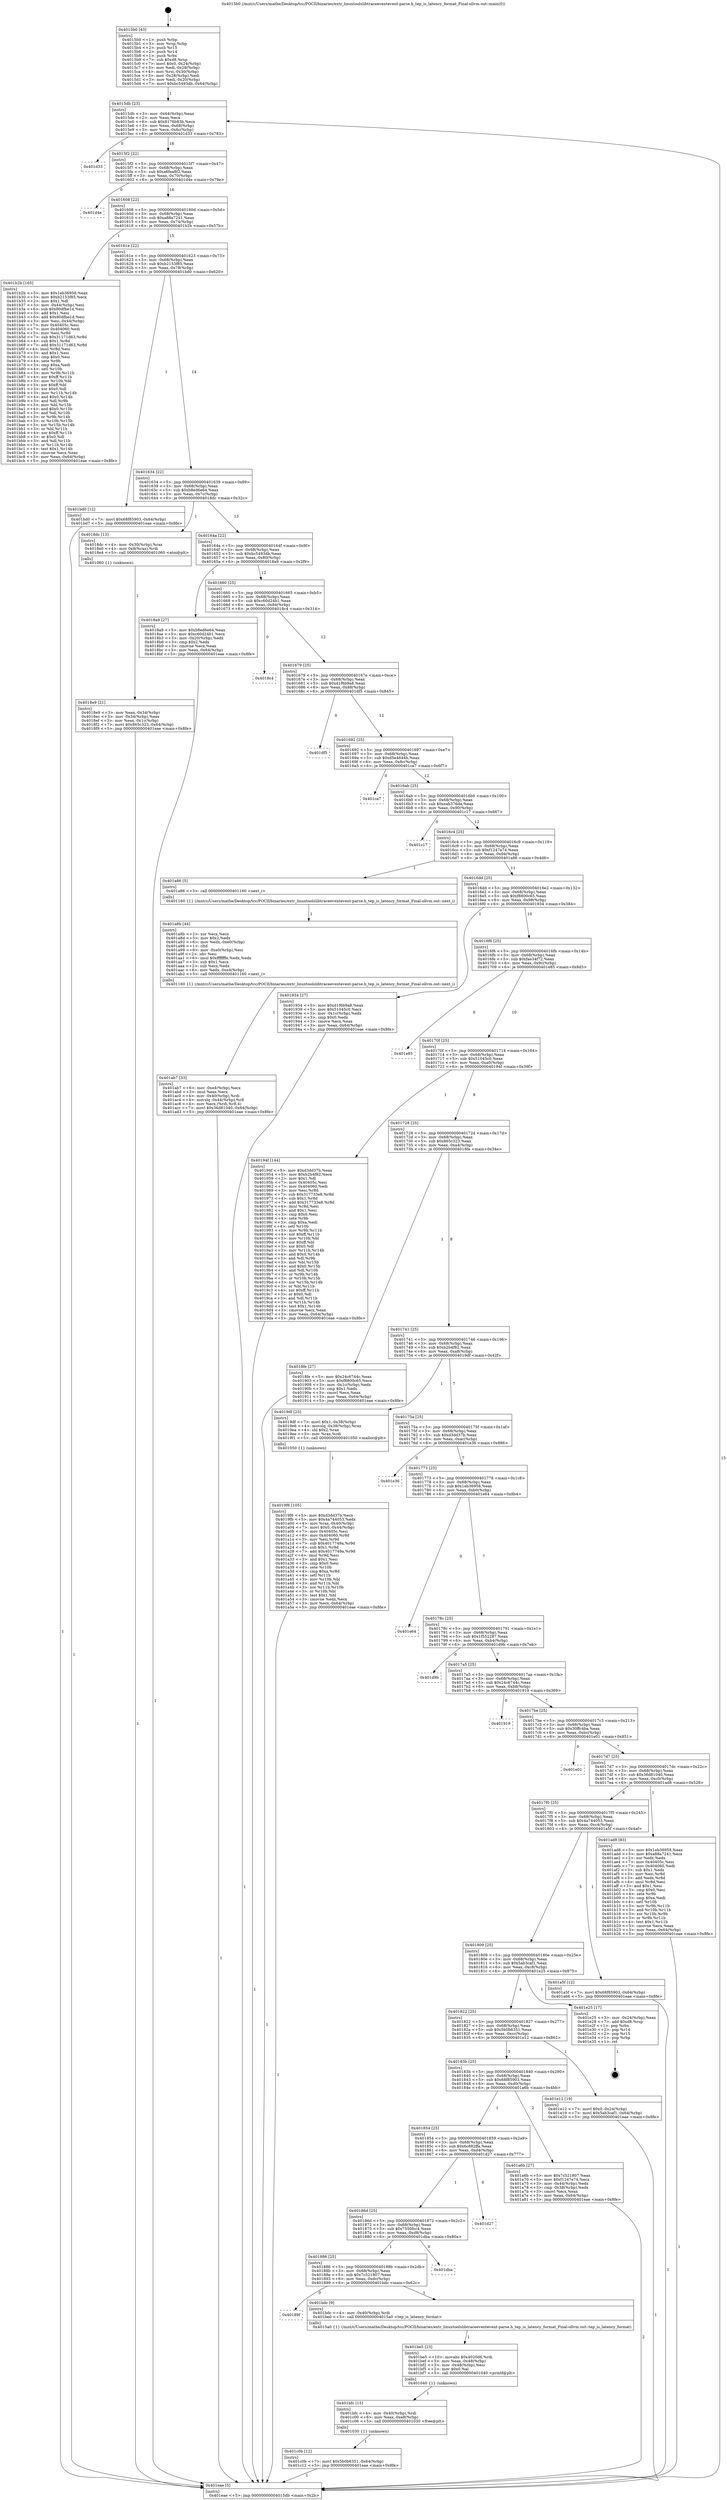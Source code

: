 digraph "0x4015b0" {
  label = "0x4015b0 (/mnt/c/Users/mathe/Desktop/tcc/POCII/binaries/extr_linuxtoolslibtraceeventevent-parse.h_tep_is_latency_format_Final-ollvm.out::main(0))"
  labelloc = "t"
  node[shape=record]

  Entry [label="",width=0.3,height=0.3,shape=circle,fillcolor=black,style=filled]
  "0x4015db" [label="{
     0x4015db [23]\l
     | [instrs]\l
     &nbsp;&nbsp;0x4015db \<+3\>: mov -0x64(%rbp),%eax\l
     &nbsp;&nbsp;0x4015de \<+2\>: mov %eax,%ecx\l
     &nbsp;&nbsp;0x4015e0 \<+6\>: sub $0x8176b83b,%ecx\l
     &nbsp;&nbsp;0x4015e6 \<+3\>: mov %eax,-0x68(%rbp)\l
     &nbsp;&nbsp;0x4015e9 \<+3\>: mov %ecx,-0x6c(%rbp)\l
     &nbsp;&nbsp;0x4015ec \<+6\>: je 0000000000401d33 \<main+0x783\>\l
  }"]
  "0x401d33" [label="{
     0x401d33\l
  }", style=dashed]
  "0x4015f2" [label="{
     0x4015f2 [22]\l
     | [instrs]\l
     &nbsp;&nbsp;0x4015f2 \<+5\>: jmp 00000000004015f7 \<main+0x47\>\l
     &nbsp;&nbsp;0x4015f7 \<+3\>: mov -0x68(%rbp),%eax\l
     &nbsp;&nbsp;0x4015fa \<+5\>: sub $0xa6fea8f2,%eax\l
     &nbsp;&nbsp;0x4015ff \<+3\>: mov %eax,-0x70(%rbp)\l
     &nbsp;&nbsp;0x401602 \<+6\>: je 0000000000401d4e \<main+0x79e\>\l
  }"]
  Exit [label="",width=0.3,height=0.3,shape=circle,fillcolor=black,style=filled,peripheries=2]
  "0x401d4e" [label="{
     0x401d4e\l
  }", style=dashed]
  "0x401608" [label="{
     0x401608 [22]\l
     | [instrs]\l
     &nbsp;&nbsp;0x401608 \<+5\>: jmp 000000000040160d \<main+0x5d\>\l
     &nbsp;&nbsp;0x40160d \<+3\>: mov -0x68(%rbp),%eax\l
     &nbsp;&nbsp;0x401610 \<+5\>: sub $0xa88a7241,%eax\l
     &nbsp;&nbsp;0x401615 \<+3\>: mov %eax,-0x74(%rbp)\l
     &nbsp;&nbsp;0x401618 \<+6\>: je 0000000000401b2b \<main+0x57b\>\l
  }"]
  "0x401c0b" [label="{
     0x401c0b [12]\l
     | [instrs]\l
     &nbsp;&nbsp;0x401c0b \<+7\>: movl $0x5b0b6351,-0x64(%rbp)\l
     &nbsp;&nbsp;0x401c12 \<+5\>: jmp 0000000000401eae \<main+0x8fe\>\l
  }"]
  "0x401b2b" [label="{
     0x401b2b [165]\l
     | [instrs]\l
     &nbsp;&nbsp;0x401b2b \<+5\>: mov $0x1eb36958,%eax\l
     &nbsp;&nbsp;0x401b30 \<+5\>: mov $0xb2153f85,%ecx\l
     &nbsp;&nbsp;0x401b35 \<+2\>: mov $0x1,%dl\l
     &nbsp;&nbsp;0x401b37 \<+3\>: mov -0x44(%rbp),%esi\l
     &nbsp;&nbsp;0x401b3a \<+6\>: sub $0x80dfbe1d,%esi\l
     &nbsp;&nbsp;0x401b40 \<+3\>: add $0x1,%esi\l
     &nbsp;&nbsp;0x401b43 \<+6\>: add $0x80dfbe1d,%esi\l
     &nbsp;&nbsp;0x401b49 \<+3\>: mov %esi,-0x44(%rbp)\l
     &nbsp;&nbsp;0x401b4c \<+7\>: mov 0x40405c,%esi\l
     &nbsp;&nbsp;0x401b53 \<+7\>: mov 0x404060,%edi\l
     &nbsp;&nbsp;0x401b5a \<+3\>: mov %esi,%r8d\l
     &nbsp;&nbsp;0x401b5d \<+7\>: sub $0x31171d63,%r8d\l
     &nbsp;&nbsp;0x401b64 \<+4\>: sub $0x1,%r8d\l
     &nbsp;&nbsp;0x401b68 \<+7\>: add $0x31171d63,%r8d\l
     &nbsp;&nbsp;0x401b6f \<+4\>: imul %r8d,%esi\l
     &nbsp;&nbsp;0x401b73 \<+3\>: and $0x1,%esi\l
     &nbsp;&nbsp;0x401b76 \<+3\>: cmp $0x0,%esi\l
     &nbsp;&nbsp;0x401b79 \<+4\>: sete %r9b\l
     &nbsp;&nbsp;0x401b7d \<+3\>: cmp $0xa,%edi\l
     &nbsp;&nbsp;0x401b80 \<+4\>: setl %r10b\l
     &nbsp;&nbsp;0x401b84 \<+3\>: mov %r9b,%r11b\l
     &nbsp;&nbsp;0x401b87 \<+4\>: xor $0xff,%r11b\l
     &nbsp;&nbsp;0x401b8b \<+3\>: mov %r10b,%bl\l
     &nbsp;&nbsp;0x401b8e \<+3\>: xor $0xff,%bl\l
     &nbsp;&nbsp;0x401b91 \<+3\>: xor $0x0,%dl\l
     &nbsp;&nbsp;0x401b94 \<+3\>: mov %r11b,%r14b\l
     &nbsp;&nbsp;0x401b97 \<+4\>: and $0x0,%r14b\l
     &nbsp;&nbsp;0x401b9b \<+3\>: and %dl,%r9b\l
     &nbsp;&nbsp;0x401b9e \<+3\>: mov %bl,%r15b\l
     &nbsp;&nbsp;0x401ba1 \<+4\>: and $0x0,%r15b\l
     &nbsp;&nbsp;0x401ba5 \<+3\>: and %dl,%r10b\l
     &nbsp;&nbsp;0x401ba8 \<+3\>: or %r9b,%r14b\l
     &nbsp;&nbsp;0x401bab \<+3\>: or %r10b,%r15b\l
     &nbsp;&nbsp;0x401bae \<+3\>: xor %r15b,%r14b\l
     &nbsp;&nbsp;0x401bb1 \<+3\>: or %bl,%r11b\l
     &nbsp;&nbsp;0x401bb4 \<+4\>: xor $0xff,%r11b\l
     &nbsp;&nbsp;0x401bb8 \<+3\>: or $0x0,%dl\l
     &nbsp;&nbsp;0x401bbb \<+3\>: and %dl,%r11b\l
     &nbsp;&nbsp;0x401bbe \<+3\>: or %r11b,%r14b\l
     &nbsp;&nbsp;0x401bc1 \<+4\>: test $0x1,%r14b\l
     &nbsp;&nbsp;0x401bc5 \<+3\>: cmovne %ecx,%eax\l
     &nbsp;&nbsp;0x401bc8 \<+3\>: mov %eax,-0x64(%rbp)\l
     &nbsp;&nbsp;0x401bcb \<+5\>: jmp 0000000000401eae \<main+0x8fe\>\l
  }"]
  "0x40161e" [label="{
     0x40161e [22]\l
     | [instrs]\l
     &nbsp;&nbsp;0x40161e \<+5\>: jmp 0000000000401623 \<main+0x73\>\l
     &nbsp;&nbsp;0x401623 \<+3\>: mov -0x68(%rbp),%eax\l
     &nbsp;&nbsp;0x401626 \<+5\>: sub $0xb2153f85,%eax\l
     &nbsp;&nbsp;0x40162b \<+3\>: mov %eax,-0x78(%rbp)\l
     &nbsp;&nbsp;0x40162e \<+6\>: je 0000000000401bd0 \<main+0x620\>\l
  }"]
  "0x401bfc" [label="{
     0x401bfc [15]\l
     | [instrs]\l
     &nbsp;&nbsp;0x401bfc \<+4\>: mov -0x40(%rbp),%rdi\l
     &nbsp;&nbsp;0x401c00 \<+6\>: mov %eax,-0xe8(%rbp)\l
     &nbsp;&nbsp;0x401c06 \<+5\>: call 0000000000401030 \<free@plt\>\l
     | [calls]\l
     &nbsp;&nbsp;0x401030 \{1\} (unknown)\l
  }"]
  "0x401bd0" [label="{
     0x401bd0 [12]\l
     | [instrs]\l
     &nbsp;&nbsp;0x401bd0 \<+7\>: movl $0x68f85903,-0x64(%rbp)\l
     &nbsp;&nbsp;0x401bd7 \<+5\>: jmp 0000000000401eae \<main+0x8fe\>\l
  }"]
  "0x401634" [label="{
     0x401634 [22]\l
     | [instrs]\l
     &nbsp;&nbsp;0x401634 \<+5\>: jmp 0000000000401639 \<main+0x89\>\l
     &nbsp;&nbsp;0x401639 \<+3\>: mov -0x68(%rbp),%eax\l
     &nbsp;&nbsp;0x40163c \<+5\>: sub $0xb8ed6e64,%eax\l
     &nbsp;&nbsp;0x401641 \<+3\>: mov %eax,-0x7c(%rbp)\l
     &nbsp;&nbsp;0x401644 \<+6\>: je 00000000004018dc \<main+0x32c\>\l
  }"]
  "0x401be5" [label="{
     0x401be5 [23]\l
     | [instrs]\l
     &nbsp;&nbsp;0x401be5 \<+10\>: movabs $0x4020d6,%rdi\l
     &nbsp;&nbsp;0x401bef \<+3\>: mov %eax,-0x48(%rbp)\l
     &nbsp;&nbsp;0x401bf2 \<+3\>: mov -0x48(%rbp),%esi\l
     &nbsp;&nbsp;0x401bf5 \<+2\>: mov $0x0,%al\l
     &nbsp;&nbsp;0x401bf7 \<+5\>: call 0000000000401040 \<printf@plt\>\l
     | [calls]\l
     &nbsp;&nbsp;0x401040 \{1\} (unknown)\l
  }"]
  "0x4018dc" [label="{
     0x4018dc [13]\l
     | [instrs]\l
     &nbsp;&nbsp;0x4018dc \<+4\>: mov -0x30(%rbp),%rax\l
     &nbsp;&nbsp;0x4018e0 \<+4\>: mov 0x8(%rax),%rdi\l
     &nbsp;&nbsp;0x4018e4 \<+5\>: call 0000000000401060 \<atoi@plt\>\l
     | [calls]\l
     &nbsp;&nbsp;0x401060 \{1\} (unknown)\l
  }"]
  "0x40164a" [label="{
     0x40164a [22]\l
     | [instrs]\l
     &nbsp;&nbsp;0x40164a \<+5\>: jmp 000000000040164f \<main+0x9f\>\l
     &nbsp;&nbsp;0x40164f \<+3\>: mov -0x68(%rbp),%eax\l
     &nbsp;&nbsp;0x401652 \<+5\>: sub $0xbc5493db,%eax\l
     &nbsp;&nbsp;0x401657 \<+3\>: mov %eax,-0x80(%rbp)\l
     &nbsp;&nbsp;0x40165a \<+6\>: je 00000000004018a9 \<main+0x2f9\>\l
  }"]
  "0x40189f" [label="{
     0x40189f\l
  }", style=dashed]
  "0x4018a9" [label="{
     0x4018a9 [27]\l
     | [instrs]\l
     &nbsp;&nbsp;0x4018a9 \<+5\>: mov $0xb8ed6e64,%eax\l
     &nbsp;&nbsp;0x4018ae \<+5\>: mov $0xc60d24b1,%ecx\l
     &nbsp;&nbsp;0x4018b3 \<+3\>: mov -0x20(%rbp),%edx\l
     &nbsp;&nbsp;0x4018b6 \<+3\>: cmp $0x2,%edx\l
     &nbsp;&nbsp;0x4018b9 \<+3\>: cmovne %ecx,%eax\l
     &nbsp;&nbsp;0x4018bc \<+3\>: mov %eax,-0x64(%rbp)\l
     &nbsp;&nbsp;0x4018bf \<+5\>: jmp 0000000000401eae \<main+0x8fe\>\l
  }"]
  "0x401660" [label="{
     0x401660 [25]\l
     | [instrs]\l
     &nbsp;&nbsp;0x401660 \<+5\>: jmp 0000000000401665 \<main+0xb5\>\l
     &nbsp;&nbsp;0x401665 \<+3\>: mov -0x68(%rbp),%eax\l
     &nbsp;&nbsp;0x401668 \<+5\>: sub $0xc60d24b1,%eax\l
     &nbsp;&nbsp;0x40166d \<+6\>: mov %eax,-0x84(%rbp)\l
     &nbsp;&nbsp;0x401673 \<+6\>: je 00000000004018c4 \<main+0x314\>\l
  }"]
  "0x401eae" [label="{
     0x401eae [5]\l
     | [instrs]\l
     &nbsp;&nbsp;0x401eae \<+5\>: jmp 00000000004015db \<main+0x2b\>\l
  }"]
  "0x4015b0" [label="{
     0x4015b0 [43]\l
     | [instrs]\l
     &nbsp;&nbsp;0x4015b0 \<+1\>: push %rbp\l
     &nbsp;&nbsp;0x4015b1 \<+3\>: mov %rsp,%rbp\l
     &nbsp;&nbsp;0x4015b4 \<+2\>: push %r15\l
     &nbsp;&nbsp;0x4015b6 \<+2\>: push %r14\l
     &nbsp;&nbsp;0x4015b8 \<+1\>: push %rbx\l
     &nbsp;&nbsp;0x4015b9 \<+7\>: sub $0xd8,%rsp\l
     &nbsp;&nbsp;0x4015c0 \<+7\>: movl $0x0,-0x24(%rbp)\l
     &nbsp;&nbsp;0x4015c7 \<+3\>: mov %edi,-0x28(%rbp)\l
     &nbsp;&nbsp;0x4015ca \<+4\>: mov %rsi,-0x30(%rbp)\l
     &nbsp;&nbsp;0x4015ce \<+3\>: mov -0x28(%rbp),%edi\l
     &nbsp;&nbsp;0x4015d1 \<+3\>: mov %edi,-0x20(%rbp)\l
     &nbsp;&nbsp;0x4015d4 \<+7\>: movl $0xbc5493db,-0x64(%rbp)\l
  }"]
  "0x4018e9" [label="{
     0x4018e9 [21]\l
     | [instrs]\l
     &nbsp;&nbsp;0x4018e9 \<+3\>: mov %eax,-0x34(%rbp)\l
     &nbsp;&nbsp;0x4018ec \<+3\>: mov -0x34(%rbp),%eax\l
     &nbsp;&nbsp;0x4018ef \<+3\>: mov %eax,-0x1c(%rbp)\l
     &nbsp;&nbsp;0x4018f2 \<+7\>: movl $0x865c323,-0x64(%rbp)\l
     &nbsp;&nbsp;0x4018f9 \<+5\>: jmp 0000000000401eae \<main+0x8fe\>\l
  }"]
  "0x401bdc" [label="{
     0x401bdc [9]\l
     | [instrs]\l
     &nbsp;&nbsp;0x401bdc \<+4\>: mov -0x40(%rbp),%rdi\l
     &nbsp;&nbsp;0x401be0 \<+5\>: call 00000000004015a0 \<tep_is_latency_format\>\l
     | [calls]\l
     &nbsp;&nbsp;0x4015a0 \{1\} (/mnt/c/Users/mathe/Desktop/tcc/POCII/binaries/extr_linuxtoolslibtraceeventevent-parse.h_tep_is_latency_format_Final-ollvm.out::tep_is_latency_format)\l
  }"]
  "0x4018c4" [label="{
     0x4018c4\l
  }", style=dashed]
  "0x401679" [label="{
     0x401679 [25]\l
     | [instrs]\l
     &nbsp;&nbsp;0x401679 \<+5\>: jmp 000000000040167e \<main+0xce\>\l
     &nbsp;&nbsp;0x40167e \<+3\>: mov -0x68(%rbp),%eax\l
     &nbsp;&nbsp;0x401681 \<+5\>: sub $0xd1f6b9a8,%eax\l
     &nbsp;&nbsp;0x401686 \<+6\>: mov %eax,-0x88(%rbp)\l
     &nbsp;&nbsp;0x40168c \<+6\>: je 0000000000401df5 \<main+0x845\>\l
  }"]
  "0x401886" [label="{
     0x401886 [25]\l
     | [instrs]\l
     &nbsp;&nbsp;0x401886 \<+5\>: jmp 000000000040188b \<main+0x2db\>\l
     &nbsp;&nbsp;0x40188b \<+3\>: mov -0x68(%rbp),%eax\l
     &nbsp;&nbsp;0x40188e \<+5\>: sub $0x7c521807,%eax\l
     &nbsp;&nbsp;0x401893 \<+6\>: mov %eax,-0xdc(%rbp)\l
     &nbsp;&nbsp;0x401899 \<+6\>: je 0000000000401bdc \<main+0x62c\>\l
  }"]
  "0x401df5" [label="{
     0x401df5\l
  }", style=dashed]
  "0x401692" [label="{
     0x401692 [25]\l
     | [instrs]\l
     &nbsp;&nbsp;0x401692 \<+5\>: jmp 0000000000401697 \<main+0xe7\>\l
     &nbsp;&nbsp;0x401697 \<+3\>: mov -0x68(%rbp),%eax\l
     &nbsp;&nbsp;0x40169a \<+5\>: sub $0xd5e4644b,%eax\l
     &nbsp;&nbsp;0x40169f \<+6\>: mov %eax,-0x8c(%rbp)\l
     &nbsp;&nbsp;0x4016a5 \<+6\>: je 0000000000401ca7 \<main+0x6f7\>\l
  }"]
  "0x401dba" [label="{
     0x401dba\l
  }", style=dashed]
  "0x401ca7" [label="{
     0x401ca7\l
  }", style=dashed]
  "0x4016ab" [label="{
     0x4016ab [25]\l
     | [instrs]\l
     &nbsp;&nbsp;0x4016ab \<+5\>: jmp 00000000004016b0 \<main+0x100\>\l
     &nbsp;&nbsp;0x4016b0 \<+3\>: mov -0x68(%rbp),%eax\l
     &nbsp;&nbsp;0x4016b3 \<+5\>: sub $0xeab376da,%eax\l
     &nbsp;&nbsp;0x4016b8 \<+6\>: mov %eax,-0x90(%rbp)\l
     &nbsp;&nbsp;0x4016be \<+6\>: je 0000000000401c17 \<main+0x667\>\l
  }"]
  "0x40186d" [label="{
     0x40186d [25]\l
     | [instrs]\l
     &nbsp;&nbsp;0x40186d \<+5\>: jmp 0000000000401872 \<main+0x2c2\>\l
     &nbsp;&nbsp;0x401872 \<+3\>: mov -0x68(%rbp),%eax\l
     &nbsp;&nbsp;0x401875 \<+5\>: sub $0x7550fcc4,%eax\l
     &nbsp;&nbsp;0x40187a \<+6\>: mov %eax,-0xd8(%rbp)\l
     &nbsp;&nbsp;0x401880 \<+6\>: je 0000000000401dba \<main+0x80a\>\l
  }"]
  "0x401c17" [label="{
     0x401c17\l
  }", style=dashed]
  "0x4016c4" [label="{
     0x4016c4 [25]\l
     | [instrs]\l
     &nbsp;&nbsp;0x4016c4 \<+5\>: jmp 00000000004016c9 \<main+0x119\>\l
     &nbsp;&nbsp;0x4016c9 \<+3\>: mov -0x68(%rbp),%eax\l
     &nbsp;&nbsp;0x4016cc \<+5\>: sub $0xf1247e74,%eax\l
     &nbsp;&nbsp;0x4016d1 \<+6\>: mov %eax,-0x94(%rbp)\l
     &nbsp;&nbsp;0x4016d7 \<+6\>: je 0000000000401a86 \<main+0x4d6\>\l
  }"]
  "0x401d27" [label="{
     0x401d27\l
  }", style=dashed]
  "0x401a86" [label="{
     0x401a86 [5]\l
     | [instrs]\l
     &nbsp;&nbsp;0x401a86 \<+5\>: call 0000000000401160 \<next_i\>\l
     | [calls]\l
     &nbsp;&nbsp;0x401160 \{1\} (/mnt/c/Users/mathe/Desktop/tcc/POCII/binaries/extr_linuxtoolslibtraceeventevent-parse.h_tep_is_latency_format_Final-ollvm.out::next_i)\l
  }"]
  "0x4016dd" [label="{
     0x4016dd [25]\l
     | [instrs]\l
     &nbsp;&nbsp;0x4016dd \<+5\>: jmp 00000000004016e2 \<main+0x132\>\l
     &nbsp;&nbsp;0x4016e2 \<+3\>: mov -0x68(%rbp),%eax\l
     &nbsp;&nbsp;0x4016e5 \<+5\>: sub $0xf8800c65,%eax\l
     &nbsp;&nbsp;0x4016ea \<+6\>: mov %eax,-0x98(%rbp)\l
     &nbsp;&nbsp;0x4016f0 \<+6\>: je 0000000000401934 \<main+0x384\>\l
  }"]
  "0x401ab7" [label="{
     0x401ab7 [33]\l
     | [instrs]\l
     &nbsp;&nbsp;0x401ab7 \<+6\>: mov -0xe4(%rbp),%ecx\l
     &nbsp;&nbsp;0x401abd \<+3\>: imul %eax,%ecx\l
     &nbsp;&nbsp;0x401ac0 \<+4\>: mov -0x40(%rbp),%rdi\l
     &nbsp;&nbsp;0x401ac4 \<+4\>: movslq -0x44(%rbp),%r8\l
     &nbsp;&nbsp;0x401ac8 \<+4\>: mov %ecx,(%rdi,%r8,4)\l
     &nbsp;&nbsp;0x401acc \<+7\>: movl $0x36d81040,-0x64(%rbp)\l
     &nbsp;&nbsp;0x401ad3 \<+5\>: jmp 0000000000401eae \<main+0x8fe\>\l
  }"]
  "0x401934" [label="{
     0x401934 [27]\l
     | [instrs]\l
     &nbsp;&nbsp;0x401934 \<+5\>: mov $0xd1f6b9a8,%eax\l
     &nbsp;&nbsp;0x401939 \<+5\>: mov $0x51045c0,%ecx\l
     &nbsp;&nbsp;0x40193e \<+3\>: mov -0x1c(%rbp),%edx\l
     &nbsp;&nbsp;0x401941 \<+3\>: cmp $0x0,%edx\l
     &nbsp;&nbsp;0x401944 \<+3\>: cmove %ecx,%eax\l
     &nbsp;&nbsp;0x401947 \<+3\>: mov %eax,-0x64(%rbp)\l
     &nbsp;&nbsp;0x40194a \<+5\>: jmp 0000000000401eae \<main+0x8fe\>\l
  }"]
  "0x4016f6" [label="{
     0x4016f6 [25]\l
     | [instrs]\l
     &nbsp;&nbsp;0x4016f6 \<+5\>: jmp 00000000004016fb \<main+0x14b\>\l
     &nbsp;&nbsp;0x4016fb \<+3\>: mov -0x68(%rbp),%eax\l
     &nbsp;&nbsp;0x4016fe \<+5\>: sub $0xfae34f72,%eax\l
     &nbsp;&nbsp;0x401703 \<+6\>: mov %eax,-0x9c(%rbp)\l
     &nbsp;&nbsp;0x401709 \<+6\>: je 0000000000401e85 \<main+0x8d5\>\l
  }"]
  "0x401a8b" [label="{
     0x401a8b [44]\l
     | [instrs]\l
     &nbsp;&nbsp;0x401a8b \<+2\>: xor %ecx,%ecx\l
     &nbsp;&nbsp;0x401a8d \<+5\>: mov $0x2,%edx\l
     &nbsp;&nbsp;0x401a92 \<+6\>: mov %edx,-0xe0(%rbp)\l
     &nbsp;&nbsp;0x401a98 \<+1\>: cltd\l
     &nbsp;&nbsp;0x401a99 \<+6\>: mov -0xe0(%rbp),%esi\l
     &nbsp;&nbsp;0x401a9f \<+2\>: idiv %esi\l
     &nbsp;&nbsp;0x401aa1 \<+6\>: imul $0xfffffffe,%edx,%edx\l
     &nbsp;&nbsp;0x401aa7 \<+3\>: sub $0x1,%ecx\l
     &nbsp;&nbsp;0x401aaa \<+2\>: sub %ecx,%edx\l
     &nbsp;&nbsp;0x401aac \<+6\>: mov %edx,-0xe4(%rbp)\l
     &nbsp;&nbsp;0x401ab2 \<+5\>: call 0000000000401160 \<next_i\>\l
     | [calls]\l
     &nbsp;&nbsp;0x401160 \{1\} (/mnt/c/Users/mathe/Desktop/tcc/POCII/binaries/extr_linuxtoolslibtraceeventevent-parse.h_tep_is_latency_format_Final-ollvm.out::next_i)\l
  }"]
  "0x401e85" [label="{
     0x401e85\l
  }", style=dashed]
  "0x40170f" [label="{
     0x40170f [25]\l
     | [instrs]\l
     &nbsp;&nbsp;0x40170f \<+5\>: jmp 0000000000401714 \<main+0x164\>\l
     &nbsp;&nbsp;0x401714 \<+3\>: mov -0x68(%rbp),%eax\l
     &nbsp;&nbsp;0x401717 \<+5\>: sub $0x51045c0,%eax\l
     &nbsp;&nbsp;0x40171c \<+6\>: mov %eax,-0xa0(%rbp)\l
     &nbsp;&nbsp;0x401722 \<+6\>: je 000000000040194f \<main+0x39f\>\l
  }"]
  "0x401854" [label="{
     0x401854 [25]\l
     | [instrs]\l
     &nbsp;&nbsp;0x401854 \<+5\>: jmp 0000000000401859 \<main+0x2a9\>\l
     &nbsp;&nbsp;0x401859 \<+3\>: mov -0x68(%rbp),%eax\l
     &nbsp;&nbsp;0x40185c \<+5\>: sub $0x6c882ffa,%eax\l
     &nbsp;&nbsp;0x401861 \<+6\>: mov %eax,-0xd4(%rbp)\l
     &nbsp;&nbsp;0x401867 \<+6\>: je 0000000000401d27 \<main+0x777\>\l
  }"]
  "0x40194f" [label="{
     0x40194f [144]\l
     | [instrs]\l
     &nbsp;&nbsp;0x40194f \<+5\>: mov $0xd3dd37b,%eax\l
     &nbsp;&nbsp;0x401954 \<+5\>: mov $0xb2b4f82,%ecx\l
     &nbsp;&nbsp;0x401959 \<+2\>: mov $0x1,%dl\l
     &nbsp;&nbsp;0x40195b \<+7\>: mov 0x40405c,%esi\l
     &nbsp;&nbsp;0x401962 \<+7\>: mov 0x404060,%edi\l
     &nbsp;&nbsp;0x401969 \<+3\>: mov %esi,%r8d\l
     &nbsp;&nbsp;0x40196c \<+7\>: sub $0x317733e8,%r8d\l
     &nbsp;&nbsp;0x401973 \<+4\>: sub $0x1,%r8d\l
     &nbsp;&nbsp;0x401977 \<+7\>: add $0x317733e8,%r8d\l
     &nbsp;&nbsp;0x40197e \<+4\>: imul %r8d,%esi\l
     &nbsp;&nbsp;0x401982 \<+3\>: and $0x1,%esi\l
     &nbsp;&nbsp;0x401985 \<+3\>: cmp $0x0,%esi\l
     &nbsp;&nbsp;0x401988 \<+4\>: sete %r9b\l
     &nbsp;&nbsp;0x40198c \<+3\>: cmp $0xa,%edi\l
     &nbsp;&nbsp;0x40198f \<+4\>: setl %r10b\l
     &nbsp;&nbsp;0x401993 \<+3\>: mov %r9b,%r11b\l
     &nbsp;&nbsp;0x401996 \<+4\>: xor $0xff,%r11b\l
     &nbsp;&nbsp;0x40199a \<+3\>: mov %r10b,%bl\l
     &nbsp;&nbsp;0x40199d \<+3\>: xor $0xff,%bl\l
     &nbsp;&nbsp;0x4019a0 \<+3\>: xor $0x0,%dl\l
     &nbsp;&nbsp;0x4019a3 \<+3\>: mov %r11b,%r14b\l
     &nbsp;&nbsp;0x4019a6 \<+4\>: and $0x0,%r14b\l
     &nbsp;&nbsp;0x4019aa \<+3\>: and %dl,%r9b\l
     &nbsp;&nbsp;0x4019ad \<+3\>: mov %bl,%r15b\l
     &nbsp;&nbsp;0x4019b0 \<+4\>: and $0x0,%r15b\l
     &nbsp;&nbsp;0x4019b4 \<+3\>: and %dl,%r10b\l
     &nbsp;&nbsp;0x4019b7 \<+3\>: or %r9b,%r14b\l
     &nbsp;&nbsp;0x4019ba \<+3\>: or %r10b,%r15b\l
     &nbsp;&nbsp;0x4019bd \<+3\>: xor %r15b,%r14b\l
     &nbsp;&nbsp;0x4019c0 \<+3\>: or %bl,%r11b\l
     &nbsp;&nbsp;0x4019c3 \<+4\>: xor $0xff,%r11b\l
     &nbsp;&nbsp;0x4019c7 \<+3\>: or $0x0,%dl\l
     &nbsp;&nbsp;0x4019ca \<+3\>: and %dl,%r11b\l
     &nbsp;&nbsp;0x4019cd \<+3\>: or %r11b,%r14b\l
     &nbsp;&nbsp;0x4019d0 \<+4\>: test $0x1,%r14b\l
     &nbsp;&nbsp;0x4019d4 \<+3\>: cmovne %ecx,%eax\l
     &nbsp;&nbsp;0x4019d7 \<+3\>: mov %eax,-0x64(%rbp)\l
     &nbsp;&nbsp;0x4019da \<+5\>: jmp 0000000000401eae \<main+0x8fe\>\l
  }"]
  "0x401728" [label="{
     0x401728 [25]\l
     | [instrs]\l
     &nbsp;&nbsp;0x401728 \<+5\>: jmp 000000000040172d \<main+0x17d\>\l
     &nbsp;&nbsp;0x40172d \<+3\>: mov -0x68(%rbp),%eax\l
     &nbsp;&nbsp;0x401730 \<+5\>: sub $0x865c323,%eax\l
     &nbsp;&nbsp;0x401735 \<+6\>: mov %eax,-0xa4(%rbp)\l
     &nbsp;&nbsp;0x40173b \<+6\>: je 00000000004018fe \<main+0x34e\>\l
  }"]
  "0x401a6b" [label="{
     0x401a6b [27]\l
     | [instrs]\l
     &nbsp;&nbsp;0x401a6b \<+5\>: mov $0x7c521807,%eax\l
     &nbsp;&nbsp;0x401a70 \<+5\>: mov $0xf1247e74,%ecx\l
     &nbsp;&nbsp;0x401a75 \<+3\>: mov -0x44(%rbp),%edx\l
     &nbsp;&nbsp;0x401a78 \<+3\>: cmp -0x38(%rbp),%edx\l
     &nbsp;&nbsp;0x401a7b \<+3\>: cmovl %ecx,%eax\l
     &nbsp;&nbsp;0x401a7e \<+3\>: mov %eax,-0x64(%rbp)\l
     &nbsp;&nbsp;0x401a81 \<+5\>: jmp 0000000000401eae \<main+0x8fe\>\l
  }"]
  "0x4018fe" [label="{
     0x4018fe [27]\l
     | [instrs]\l
     &nbsp;&nbsp;0x4018fe \<+5\>: mov $0x24c6744c,%eax\l
     &nbsp;&nbsp;0x401903 \<+5\>: mov $0xf8800c65,%ecx\l
     &nbsp;&nbsp;0x401908 \<+3\>: mov -0x1c(%rbp),%edx\l
     &nbsp;&nbsp;0x40190b \<+3\>: cmp $0x1,%edx\l
     &nbsp;&nbsp;0x40190e \<+3\>: cmovl %ecx,%eax\l
     &nbsp;&nbsp;0x401911 \<+3\>: mov %eax,-0x64(%rbp)\l
     &nbsp;&nbsp;0x401914 \<+5\>: jmp 0000000000401eae \<main+0x8fe\>\l
  }"]
  "0x401741" [label="{
     0x401741 [25]\l
     | [instrs]\l
     &nbsp;&nbsp;0x401741 \<+5\>: jmp 0000000000401746 \<main+0x196\>\l
     &nbsp;&nbsp;0x401746 \<+3\>: mov -0x68(%rbp),%eax\l
     &nbsp;&nbsp;0x401749 \<+5\>: sub $0xb2b4f82,%eax\l
     &nbsp;&nbsp;0x40174e \<+6\>: mov %eax,-0xa8(%rbp)\l
     &nbsp;&nbsp;0x401754 \<+6\>: je 00000000004019df \<main+0x42f\>\l
  }"]
  "0x40183b" [label="{
     0x40183b [25]\l
     | [instrs]\l
     &nbsp;&nbsp;0x40183b \<+5\>: jmp 0000000000401840 \<main+0x290\>\l
     &nbsp;&nbsp;0x401840 \<+3\>: mov -0x68(%rbp),%eax\l
     &nbsp;&nbsp;0x401843 \<+5\>: sub $0x68f85903,%eax\l
     &nbsp;&nbsp;0x401848 \<+6\>: mov %eax,-0xd0(%rbp)\l
     &nbsp;&nbsp;0x40184e \<+6\>: je 0000000000401a6b \<main+0x4bb\>\l
  }"]
  "0x4019df" [label="{
     0x4019df [23]\l
     | [instrs]\l
     &nbsp;&nbsp;0x4019df \<+7\>: movl $0x1,-0x38(%rbp)\l
     &nbsp;&nbsp;0x4019e6 \<+4\>: movslq -0x38(%rbp),%rax\l
     &nbsp;&nbsp;0x4019ea \<+4\>: shl $0x2,%rax\l
     &nbsp;&nbsp;0x4019ee \<+3\>: mov %rax,%rdi\l
     &nbsp;&nbsp;0x4019f1 \<+5\>: call 0000000000401050 \<malloc@plt\>\l
     | [calls]\l
     &nbsp;&nbsp;0x401050 \{1\} (unknown)\l
  }"]
  "0x40175a" [label="{
     0x40175a [25]\l
     | [instrs]\l
     &nbsp;&nbsp;0x40175a \<+5\>: jmp 000000000040175f \<main+0x1af\>\l
     &nbsp;&nbsp;0x40175f \<+3\>: mov -0x68(%rbp),%eax\l
     &nbsp;&nbsp;0x401762 \<+5\>: sub $0xd3dd37b,%eax\l
     &nbsp;&nbsp;0x401767 \<+6\>: mov %eax,-0xac(%rbp)\l
     &nbsp;&nbsp;0x40176d \<+6\>: je 0000000000401e36 \<main+0x886\>\l
  }"]
  "0x4019f6" [label="{
     0x4019f6 [105]\l
     | [instrs]\l
     &nbsp;&nbsp;0x4019f6 \<+5\>: mov $0xd3dd37b,%ecx\l
     &nbsp;&nbsp;0x4019fb \<+5\>: mov $0x4a744053,%edx\l
     &nbsp;&nbsp;0x401a00 \<+4\>: mov %rax,-0x40(%rbp)\l
     &nbsp;&nbsp;0x401a04 \<+7\>: movl $0x0,-0x44(%rbp)\l
     &nbsp;&nbsp;0x401a0b \<+7\>: mov 0x40405c,%esi\l
     &nbsp;&nbsp;0x401a12 \<+8\>: mov 0x404060,%r8d\l
     &nbsp;&nbsp;0x401a1a \<+3\>: mov %esi,%r9d\l
     &nbsp;&nbsp;0x401a1d \<+7\>: sub $0x4017749a,%r9d\l
     &nbsp;&nbsp;0x401a24 \<+4\>: sub $0x1,%r9d\l
     &nbsp;&nbsp;0x401a28 \<+7\>: add $0x4017749a,%r9d\l
     &nbsp;&nbsp;0x401a2f \<+4\>: imul %r9d,%esi\l
     &nbsp;&nbsp;0x401a33 \<+3\>: and $0x1,%esi\l
     &nbsp;&nbsp;0x401a36 \<+3\>: cmp $0x0,%esi\l
     &nbsp;&nbsp;0x401a39 \<+4\>: sete %r10b\l
     &nbsp;&nbsp;0x401a3d \<+4\>: cmp $0xa,%r8d\l
     &nbsp;&nbsp;0x401a41 \<+4\>: setl %r11b\l
     &nbsp;&nbsp;0x401a45 \<+3\>: mov %r10b,%bl\l
     &nbsp;&nbsp;0x401a48 \<+3\>: and %r11b,%bl\l
     &nbsp;&nbsp;0x401a4b \<+3\>: xor %r11b,%r10b\l
     &nbsp;&nbsp;0x401a4e \<+3\>: or %r10b,%bl\l
     &nbsp;&nbsp;0x401a51 \<+3\>: test $0x1,%bl\l
     &nbsp;&nbsp;0x401a54 \<+3\>: cmovne %edx,%ecx\l
     &nbsp;&nbsp;0x401a57 \<+3\>: mov %ecx,-0x64(%rbp)\l
     &nbsp;&nbsp;0x401a5a \<+5\>: jmp 0000000000401eae \<main+0x8fe\>\l
  }"]
  "0x401e12" [label="{
     0x401e12 [19]\l
     | [instrs]\l
     &nbsp;&nbsp;0x401e12 \<+7\>: movl $0x0,-0x24(%rbp)\l
     &nbsp;&nbsp;0x401e19 \<+7\>: movl $0x5ab3caf1,-0x64(%rbp)\l
     &nbsp;&nbsp;0x401e20 \<+5\>: jmp 0000000000401eae \<main+0x8fe\>\l
  }"]
  "0x401e36" [label="{
     0x401e36\l
  }", style=dashed]
  "0x401773" [label="{
     0x401773 [25]\l
     | [instrs]\l
     &nbsp;&nbsp;0x401773 \<+5\>: jmp 0000000000401778 \<main+0x1c8\>\l
     &nbsp;&nbsp;0x401778 \<+3\>: mov -0x68(%rbp),%eax\l
     &nbsp;&nbsp;0x40177b \<+5\>: sub $0x1eb36958,%eax\l
     &nbsp;&nbsp;0x401780 \<+6\>: mov %eax,-0xb0(%rbp)\l
     &nbsp;&nbsp;0x401786 \<+6\>: je 0000000000401e64 \<main+0x8b4\>\l
  }"]
  "0x401822" [label="{
     0x401822 [25]\l
     | [instrs]\l
     &nbsp;&nbsp;0x401822 \<+5\>: jmp 0000000000401827 \<main+0x277\>\l
     &nbsp;&nbsp;0x401827 \<+3\>: mov -0x68(%rbp),%eax\l
     &nbsp;&nbsp;0x40182a \<+5\>: sub $0x5b0b6351,%eax\l
     &nbsp;&nbsp;0x40182f \<+6\>: mov %eax,-0xcc(%rbp)\l
     &nbsp;&nbsp;0x401835 \<+6\>: je 0000000000401e12 \<main+0x862\>\l
  }"]
  "0x401e64" [label="{
     0x401e64\l
  }", style=dashed]
  "0x40178c" [label="{
     0x40178c [25]\l
     | [instrs]\l
     &nbsp;&nbsp;0x40178c \<+5\>: jmp 0000000000401791 \<main+0x1e1\>\l
     &nbsp;&nbsp;0x401791 \<+3\>: mov -0x68(%rbp),%eax\l
     &nbsp;&nbsp;0x401794 \<+5\>: sub $0x1f552287,%eax\l
     &nbsp;&nbsp;0x401799 \<+6\>: mov %eax,-0xb4(%rbp)\l
     &nbsp;&nbsp;0x40179f \<+6\>: je 0000000000401d9b \<main+0x7eb\>\l
  }"]
  "0x401e25" [label="{
     0x401e25 [17]\l
     | [instrs]\l
     &nbsp;&nbsp;0x401e25 \<+3\>: mov -0x24(%rbp),%eax\l
     &nbsp;&nbsp;0x401e28 \<+7\>: add $0xd8,%rsp\l
     &nbsp;&nbsp;0x401e2f \<+1\>: pop %rbx\l
     &nbsp;&nbsp;0x401e30 \<+2\>: pop %r14\l
     &nbsp;&nbsp;0x401e32 \<+2\>: pop %r15\l
     &nbsp;&nbsp;0x401e34 \<+1\>: pop %rbp\l
     &nbsp;&nbsp;0x401e35 \<+1\>: ret\l
  }"]
  "0x401d9b" [label="{
     0x401d9b\l
  }", style=dashed]
  "0x4017a5" [label="{
     0x4017a5 [25]\l
     | [instrs]\l
     &nbsp;&nbsp;0x4017a5 \<+5\>: jmp 00000000004017aa \<main+0x1fa\>\l
     &nbsp;&nbsp;0x4017aa \<+3\>: mov -0x68(%rbp),%eax\l
     &nbsp;&nbsp;0x4017ad \<+5\>: sub $0x24c6744c,%eax\l
     &nbsp;&nbsp;0x4017b2 \<+6\>: mov %eax,-0xb8(%rbp)\l
     &nbsp;&nbsp;0x4017b8 \<+6\>: je 0000000000401919 \<main+0x369\>\l
  }"]
  "0x401809" [label="{
     0x401809 [25]\l
     | [instrs]\l
     &nbsp;&nbsp;0x401809 \<+5\>: jmp 000000000040180e \<main+0x25e\>\l
     &nbsp;&nbsp;0x40180e \<+3\>: mov -0x68(%rbp),%eax\l
     &nbsp;&nbsp;0x401811 \<+5\>: sub $0x5ab3caf1,%eax\l
     &nbsp;&nbsp;0x401816 \<+6\>: mov %eax,-0xc8(%rbp)\l
     &nbsp;&nbsp;0x40181c \<+6\>: je 0000000000401e25 \<main+0x875\>\l
  }"]
  "0x401919" [label="{
     0x401919\l
  }", style=dashed]
  "0x4017be" [label="{
     0x4017be [25]\l
     | [instrs]\l
     &nbsp;&nbsp;0x4017be \<+5\>: jmp 00000000004017c3 \<main+0x213\>\l
     &nbsp;&nbsp;0x4017c3 \<+3\>: mov -0x68(%rbp),%eax\l
     &nbsp;&nbsp;0x4017c6 \<+5\>: sub $0x30ffc4ba,%eax\l
     &nbsp;&nbsp;0x4017cb \<+6\>: mov %eax,-0xbc(%rbp)\l
     &nbsp;&nbsp;0x4017d1 \<+6\>: je 0000000000401e01 \<main+0x851\>\l
  }"]
  "0x401a5f" [label="{
     0x401a5f [12]\l
     | [instrs]\l
     &nbsp;&nbsp;0x401a5f \<+7\>: movl $0x68f85903,-0x64(%rbp)\l
     &nbsp;&nbsp;0x401a66 \<+5\>: jmp 0000000000401eae \<main+0x8fe\>\l
  }"]
  "0x401e01" [label="{
     0x401e01\l
  }", style=dashed]
  "0x4017d7" [label="{
     0x4017d7 [25]\l
     | [instrs]\l
     &nbsp;&nbsp;0x4017d7 \<+5\>: jmp 00000000004017dc \<main+0x22c\>\l
     &nbsp;&nbsp;0x4017dc \<+3\>: mov -0x68(%rbp),%eax\l
     &nbsp;&nbsp;0x4017df \<+5\>: sub $0x36d81040,%eax\l
     &nbsp;&nbsp;0x4017e4 \<+6\>: mov %eax,-0xc0(%rbp)\l
     &nbsp;&nbsp;0x4017ea \<+6\>: je 0000000000401ad8 \<main+0x528\>\l
  }"]
  "0x4017f0" [label="{
     0x4017f0 [25]\l
     | [instrs]\l
     &nbsp;&nbsp;0x4017f0 \<+5\>: jmp 00000000004017f5 \<main+0x245\>\l
     &nbsp;&nbsp;0x4017f5 \<+3\>: mov -0x68(%rbp),%eax\l
     &nbsp;&nbsp;0x4017f8 \<+5\>: sub $0x4a744053,%eax\l
     &nbsp;&nbsp;0x4017fd \<+6\>: mov %eax,-0xc4(%rbp)\l
     &nbsp;&nbsp;0x401803 \<+6\>: je 0000000000401a5f \<main+0x4af\>\l
  }"]
  "0x401ad8" [label="{
     0x401ad8 [83]\l
     | [instrs]\l
     &nbsp;&nbsp;0x401ad8 \<+5\>: mov $0x1eb36958,%eax\l
     &nbsp;&nbsp;0x401add \<+5\>: mov $0xa88a7241,%ecx\l
     &nbsp;&nbsp;0x401ae2 \<+2\>: xor %edx,%edx\l
     &nbsp;&nbsp;0x401ae4 \<+7\>: mov 0x40405c,%esi\l
     &nbsp;&nbsp;0x401aeb \<+7\>: mov 0x404060,%edi\l
     &nbsp;&nbsp;0x401af2 \<+3\>: sub $0x1,%edx\l
     &nbsp;&nbsp;0x401af5 \<+3\>: mov %esi,%r8d\l
     &nbsp;&nbsp;0x401af8 \<+3\>: add %edx,%r8d\l
     &nbsp;&nbsp;0x401afb \<+4\>: imul %r8d,%esi\l
     &nbsp;&nbsp;0x401aff \<+3\>: and $0x1,%esi\l
     &nbsp;&nbsp;0x401b02 \<+3\>: cmp $0x0,%esi\l
     &nbsp;&nbsp;0x401b05 \<+4\>: sete %r9b\l
     &nbsp;&nbsp;0x401b09 \<+3\>: cmp $0xa,%edi\l
     &nbsp;&nbsp;0x401b0c \<+4\>: setl %r10b\l
     &nbsp;&nbsp;0x401b10 \<+3\>: mov %r9b,%r11b\l
     &nbsp;&nbsp;0x401b13 \<+3\>: and %r10b,%r11b\l
     &nbsp;&nbsp;0x401b16 \<+3\>: xor %r10b,%r9b\l
     &nbsp;&nbsp;0x401b19 \<+3\>: or %r9b,%r11b\l
     &nbsp;&nbsp;0x401b1c \<+4\>: test $0x1,%r11b\l
     &nbsp;&nbsp;0x401b20 \<+3\>: cmovne %ecx,%eax\l
     &nbsp;&nbsp;0x401b23 \<+3\>: mov %eax,-0x64(%rbp)\l
     &nbsp;&nbsp;0x401b26 \<+5\>: jmp 0000000000401eae \<main+0x8fe\>\l
  }"]
  Entry -> "0x4015b0" [label=" 1"]
  "0x4015db" -> "0x401d33" [label=" 0"]
  "0x4015db" -> "0x4015f2" [label=" 16"]
  "0x401e25" -> Exit [label=" 1"]
  "0x4015f2" -> "0x401d4e" [label=" 0"]
  "0x4015f2" -> "0x401608" [label=" 16"]
  "0x401e12" -> "0x401eae" [label=" 1"]
  "0x401608" -> "0x401b2b" [label=" 1"]
  "0x401608" -> "0x40161e" [label=" 15"]
  "0x401c0b" -> "0x401eae" [label=" 1"]
  "0x40161e" -> "0x401bd0" [label=" 1"]
  "0x40161e" -> "0x401634" [label=" 14"]
  "0x401bfc" -> "0x401c0b" [label=" 1"]
  "0x401634" -> "0x4018dc" [label=" 1"]
  "0x401634" -> "0x40164a" [label=" 13"]
  "0x401be5" -> "0x401bfc" [label=" 1"]
  "0x40164a" -> "0x4018a9" [label=" 1"]
  "0x40164a" -> "0x401660" [label=" 12"]
  "0x4018a9" -> "0x401eae" [label=" 1"]
  "0x4015b0" -> "0x4015db" [label=" 1"]
  "0x401eae" -> "0x4015db" [label=" 15"]
  "0x4018dc" -> "0x4018e9" [label=" 1"]
  "0x4018e9" -> "0x401eae" [label=" 1"]
  "0x401bdc" -> "0x401be5" [label=" 1"]
  "0x401660" -> "0x4018c4" [label=" 0"]
  "0x401660" -> "0x401679" [label=" 12"]
  "0x401886" -> "0x40189f" [label=" 0"]
  "0x401679" -> "0x401df5" [label=" 0"]
  "0x401679" -> "0x401692" [label=" 12"]
  "0x401886" -> "0x401bdc" [label=" 1"]
  "0x401692" -> "0x401ca7" [label=" 0"]
  "0x401692" -> "0x4016ab" [label=" 12"]
  "0x40186d" -> "0x401886" [label=" 1"]
  "0x4016ab" -> "0x401c17" [label=" 0"]
  "0x4016ab" -> "0x4016c4" [label=" 12"]
  "0x40186d" -> "0x401dba" [label=" 0"]
  "0x4016c4" -> "0x401a86" [label=" 1"]
  "0x4016c4" -> "0x4016dd" [label=" 11"]
  "0x401854" -> "0x40186d" [label=" 1"]
  "0x4016dd" -> "0x401934" [label=" 1"]
  "0x4016dd" -> "0x4016f6" [label=" 10"]
  "0x401854" -> "0x401d27" [label=" 0"]
  "0x4016f6" -> "0x401e85" [label=" 0"]
  "0x4016f6" -> "0x40170f" [label=" 10"]
  "0x401bd0" -> "0x401eae" [label=" 1"]
  "0x40170f" -> "0x40194f" [label=" 1"]
  "0x40170f" -> "0x401728" [label=" 9"]
  "0x401b2b" -> "0x401eae" [label=" 1"]
  "0x401728" -> "0x4018fe" [label=" 1"]
  "0x401728" -> "0x401741" [label=" 8"]
  "0x4018fe" -> "0x401eae" [label=" 1"]
  "0x401934" -> "0x401eae" [label=" 1"]
  "0x40194f" -> "0x401eae" [label=" 1"]
  "0x401ad8" -> "0x401eae" [label=" 1"]
  "0x401741" -> "0x4019df" [label=" 1"]
  "0x401741" -> "0x40175a" [label=" 7"]
  "0x4019df" -> "0x4019f6" [label=" 1"]
  "0x4019f6" -> "0x401eae" [label=" 1"]
  "0x401a8b" -> "0x401ab7" [label=" 1"]
  "0x40175a" -> "0x401e36" [label=" 0"]
  "0x40175a" -> "0x401773" [label=" 7"]
  "0x401a86" -> "0x401a8b" [label=" 1"]
  "0x401773" -> "0x401e64" [label=" 0"]
  "0x401773" -> "0x40178c" [label=" 7"]
  "0x40183b" -> "0x401854" [label=" 1"]
  "0x40178c" -> "0x401d9b" [label=" 0"]
  "0x40178c" -> "0x4017a5" [label=" 7"]
  "0x40183b" -> "0x401a6b" [label=" 2"]
  "0x4017a5" -> "0x401919" [label=" 0"]
  "0x4017a5" -> "0x4017be" [label=" 7"]
  "0x401822" -> "0x40183b" [label=" 3"]
  "0x4017be" -> "0x401e01" [label=" 0"]
  "0x4017be" -> "0x4017d7" [label=" 7"]
  "0x401822" -> "0x401e12" [label=" 1"]
  "0x4017d7" -> "0x401ad8" [label=" 1"]
  "0x4017d7" -> "0x4017f0" [label=" 6"]
  "0x401a6b" -> "0x401eae" [label=" 2"]
  "0x4017f0" -> "0x401a5f" [label=" 1"]
  "0x4017f0" -> "0x401809" [label=" 5"]
  "0x401a5f" -> "0x401eae" [label=" 1"]
  "0x401ab7" -> "0x401eae" [label=" 1"]
  "0x401809" -> "0x401e25" [label=" 1"]
  "0x401809" -> "0x401822" [label=" 4"]
}
